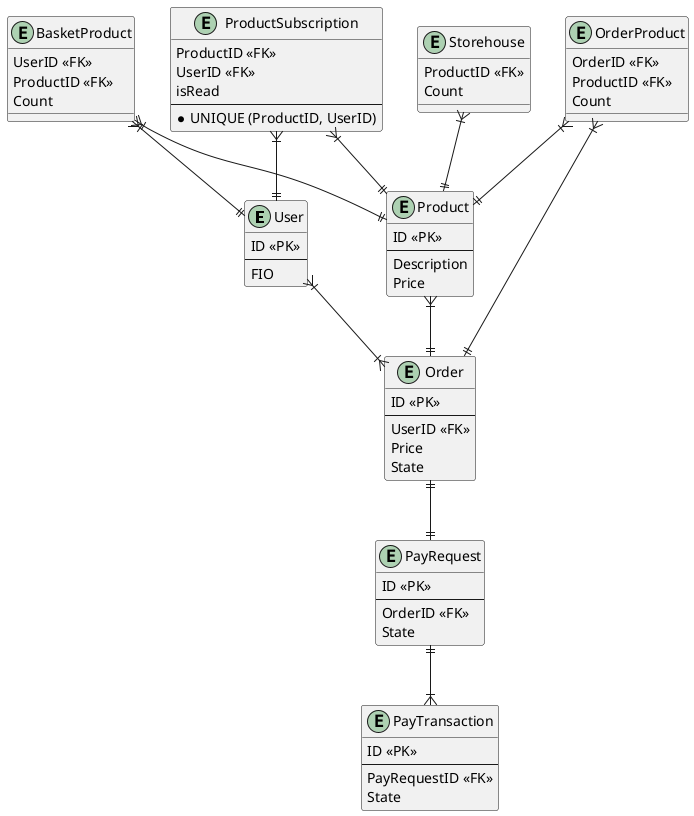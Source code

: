 @startuml
entity User {
    ID <<PK>>
    ----
	FIO
}
entity Order {
    ID <<PK>>
    ----
	UserID <<FK>>
	Price
	State
}

'entity Session {
'	UserID
'}

entity Product {
    ID <<PK>>
    ----
	Description
    Price
}


entity BasketProduct{
	UserID <<FK>>
	ProductID <<FK>>
	Count
}

entity OrderProduct
{
	OrderID <<FK>>
	ProductID <<FK>>
	Count
}

entity PayRequest{
    ID <<PK>>
    ----
	OrderID <<FK>>
	State
}

entity PayTransaction {
    ID <<PK>>
    ----
	PayRequestID <<FK>>
	State
}

entity Storehouse{
	ProductID <<FK>>
	Count    
}

entity ProductSubscription {
	ProductID <<FK>>
	UserID <<FK>>
	isRead
	----
	* UNIQUE (ProductID, UserID)
}

'Session }|--|| User
User }|--|{ Order

BasketProduct }|--|| User
BasketProduct }|--|| Product

Product }|--|| Order 
OrderProduct  }|--|| Order 
OrderProduct }|--|| Product

Order ||--|| PayRequest
PayRequest ||--|{ PayTransaction

Storehouse }|--|| Product

ProductSubscription }|--|| Product
ProductSubscription }|--|| User

@enduml